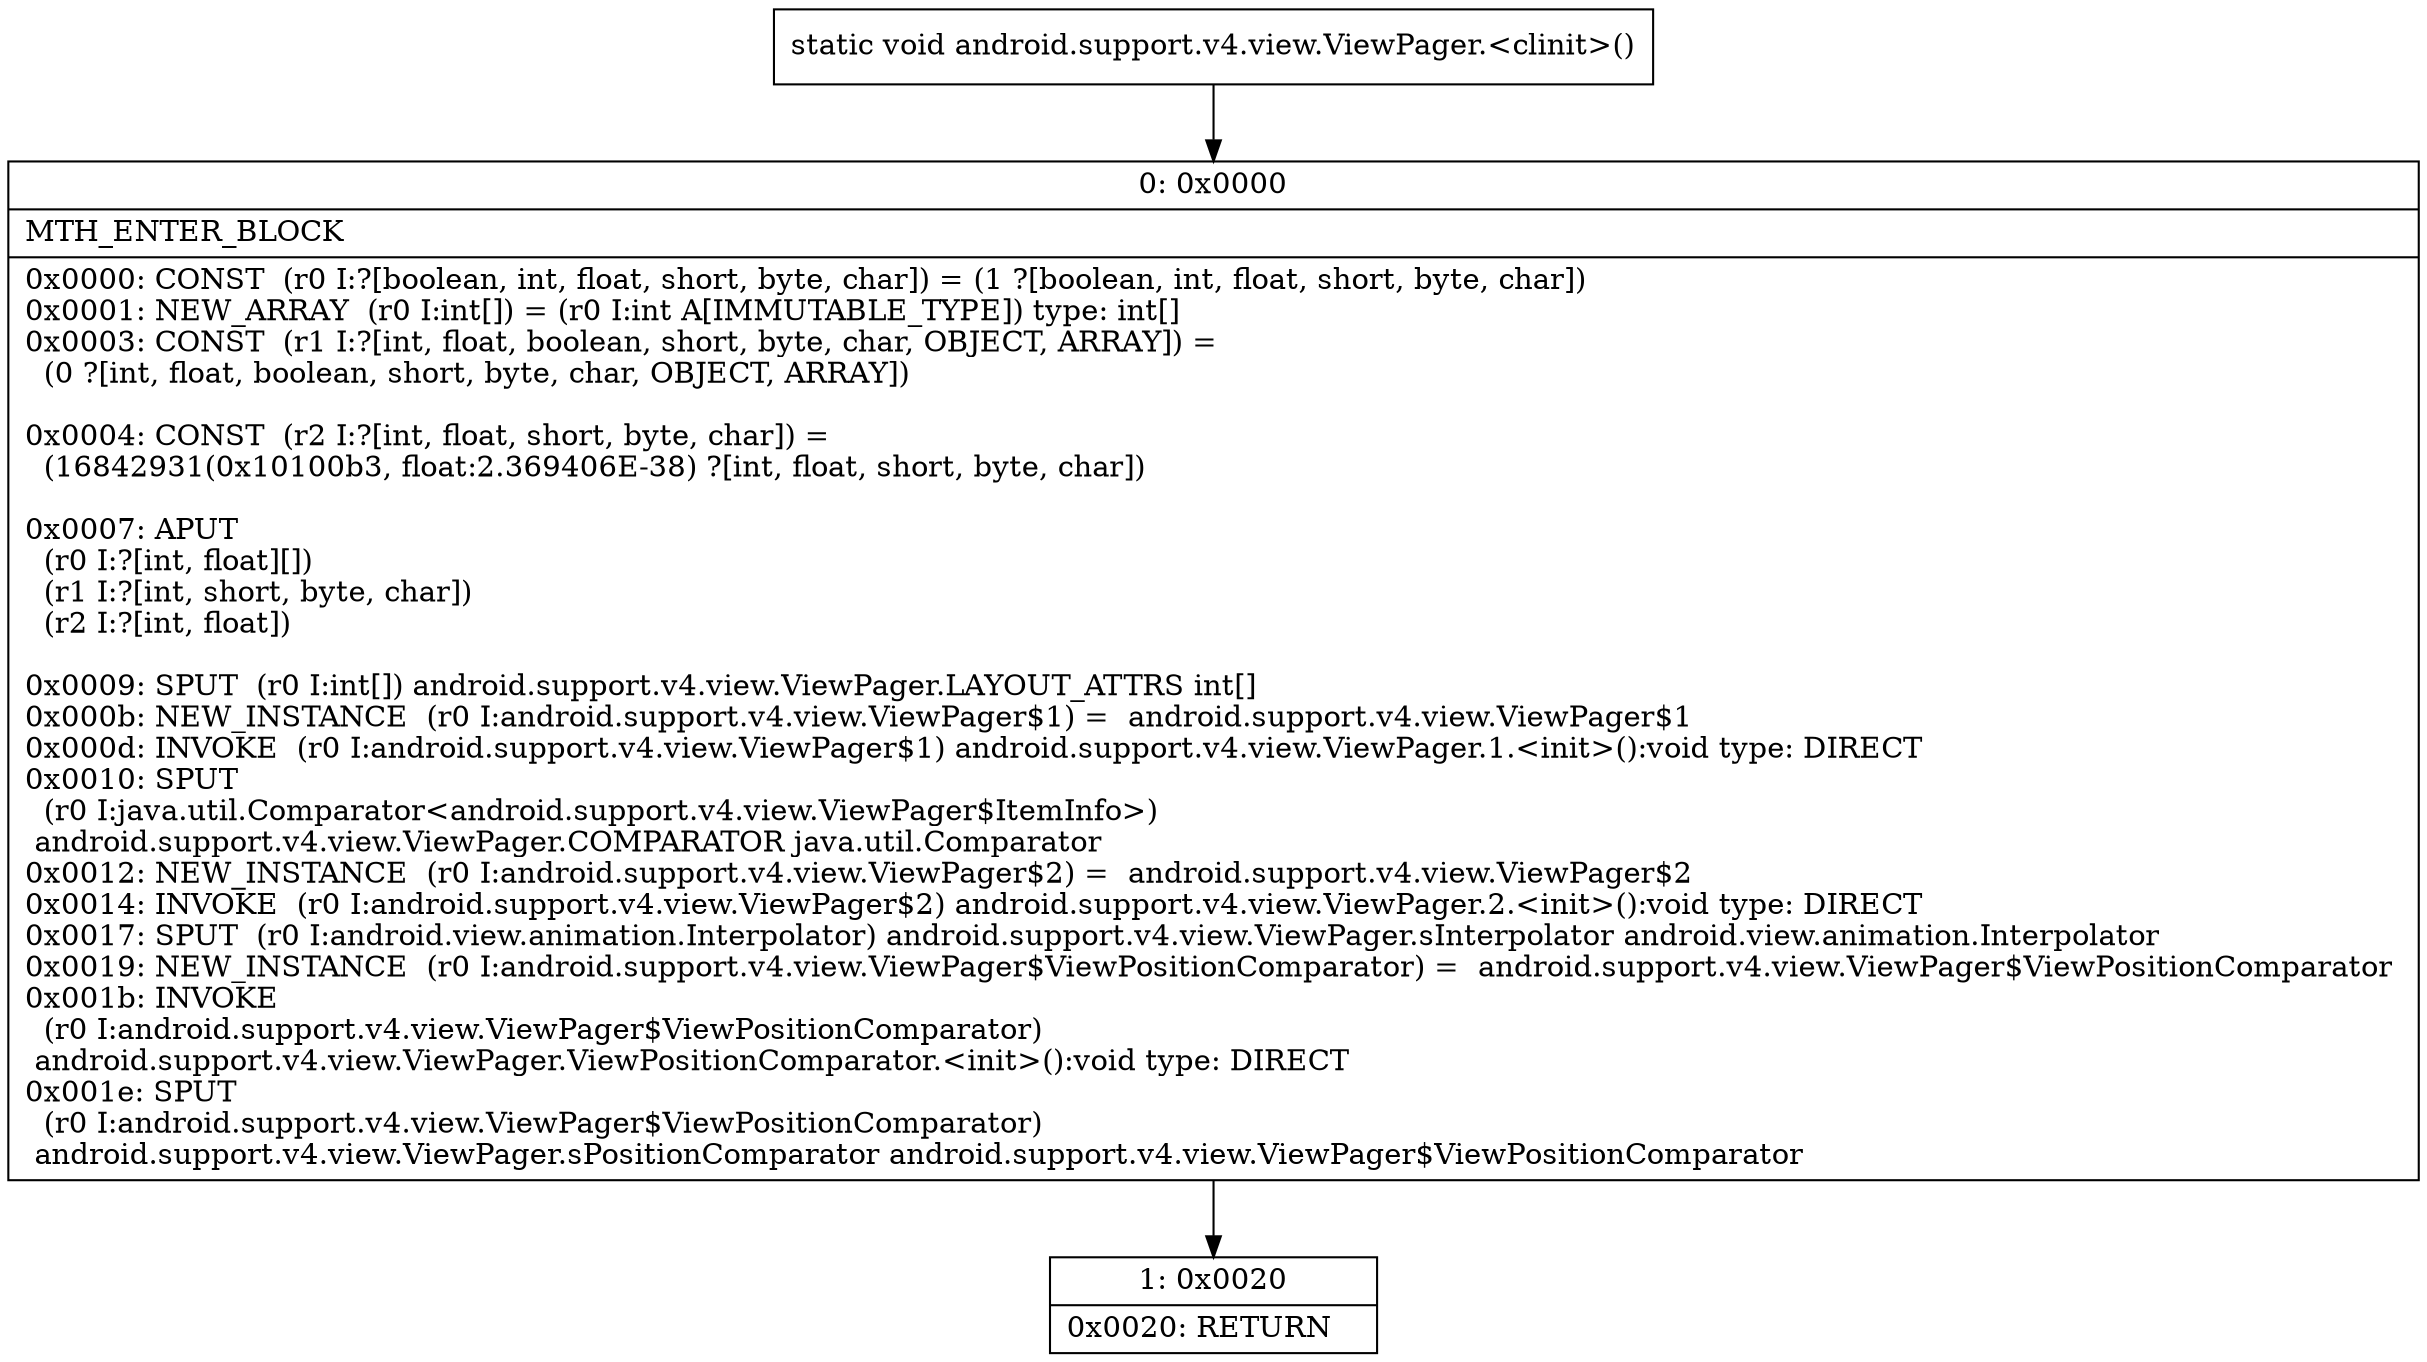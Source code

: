 digraph "CFG forandroid.support.v4.view.ViewPager.\<clinit\>()V" {
Node_0 [shape=record,label="{0\:\ 0x0000|MTH_ENTER_BLOCK\l|0x0000: CONST  (r0 I:?[boolean, int, float, short, byte, char]) = (1 ?[boolean, int, float, short, byte, char]) \l0x0001: NEW_ARRAY  (r0 I:int[]) = (r0 I:int A[IMMUTABLE_TYPE]) type: int[] \l0x0003: CONST  (r1 I:?[int, float, boolean, short, byte, char, OBJECT, ARRAY]) = \l  (0 ?[int, float, boolean, short, byte, char, OBJECT, ARRAY])\l \l0x0004: CONST  (r2 I:?[int, float, short, byte, char]) = \l  (16842931(0x10100b3, float:2.369406E\-38) ?[int, float, short, byte, char])\l \l0x0007: APUT  \l  (r0 I:?[int, float][])\l  (r1 I:?[int, short, byte, char])\l  (r2 I:?[int, float])\l \l0x0009: SPUT  (r0 I:int[]) android.support.v4.view.ViewPager.LAYOUT_ATTRS int[] \l0x000b: NEW_INSTANCE  (r0 I:android.support.v4.view.ViewPager$1) =  android.support.v4.view.ViewPager$1 \l0x000d: INVOKE  (r0 I:android.support.v4.view.ViewPager$1) android.support.v4.view.ViewPager.1.\<init\>():void type: DIRECT \l0x0010: SPUT  \l  (r0 I:java.util.Comparator\<android.support.v4.view.ViewPager$ItemInfo\>)\l android.support.v4.view.ViewPager.COMPARATOR java.util.Comparator \l0x0012: NEW_INSTANCE  (r0 I:android.support.v4.view.ViewPager$2) =  android.support.v4.view.ViewPager$2 \l0x0014: INVOKE  (r0 I:android.support.v4.view.ViewPager$2) android.support.v4.view.ViewPager.2.\<init\>():void type: DIRECT \l0x0017: SPUT  (r0 I:android.view.animation.Interpolator) android.support.v4.view.ViewPager.sInterpolator android.view.animation.Interpolator \l0x0019: NEW_INSTANCE  (r0 I:android.support.v4.view.ViewPager$ViewPositionComparator) =  android.support.v4.view.ViewPager$ViewPositionComparator \l0x001b: INVOKE  \l  (r0 I:android.support.v4.view.ViewPager$ViewPositionComparator)\l android.support.v4.view.ViewPager.ViewPositionComparator.\<init\>():void type: DIRECT \l0x001e: SPUT  \l  (r0 I:android.support.v4.view.ViewPager$ViewPositionComparator)\l android.support.v4.view.ViewPager.sPositionComparator android.support.v4.view.ViewPager$ViewPositionComparator \l}"];
Node_1 [shape=record,label="{1\:\ 0x0020|0x0020: RETURN   \l}"];
MethodNode[shape=record,label="{static void android.support.v4.view.ViewPager.\<clinit\>() }"];
MethodNode -> Node_0;
Node_0 -> Node_1;
}

